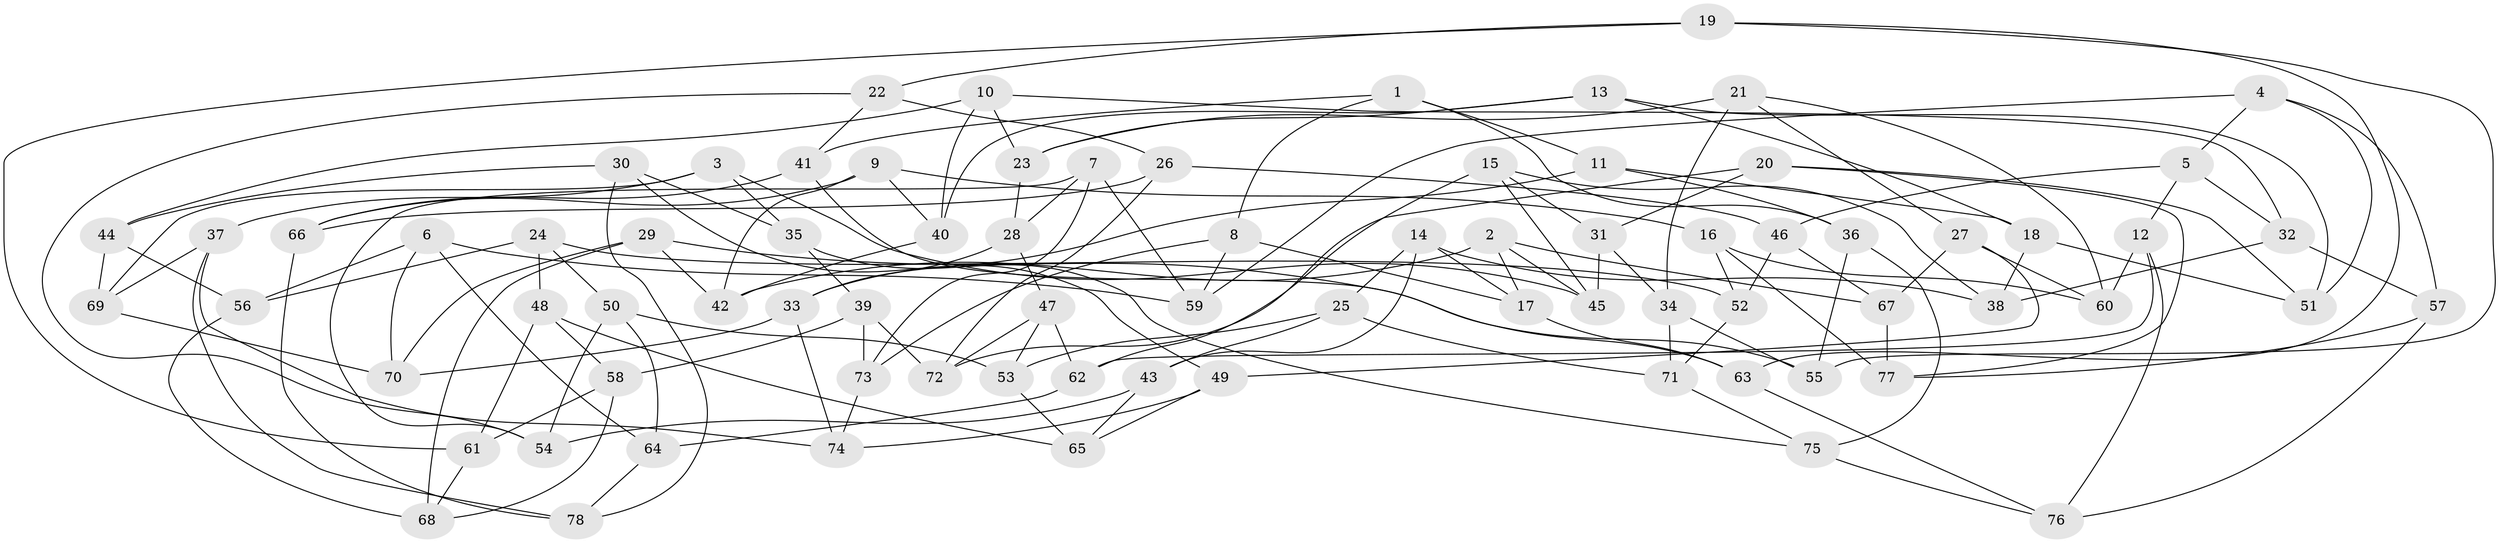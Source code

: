 // Generated by graph-tools (version 1.1) at 2025/16/03/09/25 04:16:30]
// undirected, 78 vertices, 156 edges
graph export_dot {
graph [start="1"]
  node [color=gray90,style=filled];
  1;
  2;
  3;
  4;
  5;
  6;
  7;
  8;
  9;
  10;
  11;
  12;
  13;
  14;
  15;
  16;
  17;
  18;
  19;
  20;
  21;
  22;
  23;
  24;
  25;
  26;
  27;
  28;
  29;
  30;
  31;
  32;
  33;
  34;
  35;
  36;
  37;
  38;
  39;
  40;
  41;
  42;
  43;
  44;
  45;
  46;
  47;
  48;
  49;
  50;
  51;
  52;
  53;
  54;
  55;
  56;
  57;
  58;
  59;
  60;
  61;
  62;
  63;
  64;
  65;
  66;
  67;
  68;
  69;
  70;
  71;
  72;
  73;
  74;
  75;
  76;
  77;
  78;
  1 -- 8;
  1 -- 36;
  1 -- 41;
  1 -- 11;
  2 -- 67;
  2 -- 42;
  2 -- 45;
  2 -- 17;
  3 -- 45;
  3 -- 37;
  3 -- 35;
  3 -- 69;
  4 -- 51;
  4 -- 59;
  4 -- 5;
  4 -- 57;
  5 -- 32;
  5 -- 12;
  5 -- 46;
  6 -- 59;
  6 -- 64;
  6 -- 56;
  6 -- 70;
  7 -- 73;
  7 -- 28;
  7 -- 59;
  7 -- 54;
  8 -- 73;
  8 -- 59;
  8 -- 17;
  9 -- 40;
  9 -- 66;
  9 -- 16;
  9 -- 42;
  10 -- 32;
  10 -- 23;
  10 -- 44;
  10 -- 40;
  11 -- 36;
  11 -- 33;
  11 -- 18;
  12 -- 62;
  12 -- 60;
  12 -- 76;
  13 -- 51;
  13 -- 23;
  13 -- 40;
  13 -- 18;
  14 -- 43;
  14 -- 38;
  14 -- 25;
  14 -- 17;
  15 -- 38;
  15 -- 45;
  15 -- 31;
  15 -- 62;
  16 -- 52;
  16 -- 60;
  16 -- 77;
  17 -- 63;
  18 -- 51;
  18 -- 38;
  19 -- 61;
  19 -- 63;
  19 -- 55;
  19 -- 22;
  20 -- 51;
  20 -- 72;
  20 -- 31;
  20 -- 77;
  21 -- 34;
  21 -- 27;
  21 -- 23;
  21 -- 60;
  22 -- 54;
  22 -- 26;
  22 -- 41;
  23 -- 28;
  24 -- 50;
  24 -- 48;
  24 -- 52;
  24 -- 56;
  25 -- 43;
  25 -- 53;
  25 -- 71;
  26 -- 66;
  26 -- 46;
  26 -- 72;
  27 -- 67;
  27 -- 49;
  27 -- 60;
  28 -- 33;
  28 -- 47;
  29 -- 68;
  29 -- 42;
  29 -- 55;
  29 -- 70;
  30 -- 44;
  30 -- 35;
  30 -- 49;
  30 -- 78;
  31 -- 45;
  31 -- 34;
  32 -- 57;
  32 -- 38;
  33 -- 74;
  33 -- 70;
  34 -- 71;
  34 -- 55;
  35 -- 39;
  35 -- 75;
  36 -- 75;
  36 -- 55;
  37 -- 78;
  37 -- 74;
  37 -- 69;
  39 -- 73;
  39 -- 58;
  39 -- 72;
  40 -- 42;
  41 -- 66;
  41 -- 63;
  43 -- 65;
  43 -- 54;
  44 -- 56;
  44 -- 69;
  46 -- 67;
  46 -- 52;
  47 -- 53;
  47 -- 62;
  47 -- 72;
  48 -- 58;
  48 -- 61;
  48 -- 65;
  49 -- 65;
  49 -- 74;
  50 -- 54;
  50 -- 64;
  50 -- 53;
  52 -- 71;
  53 -- 65;
  56 -- 68;
  57 -- 77;
  57 -- 76;
  58 -- 68;
  58 -- 61;
  61 -- 68;
  62 -- 64;
  63 -- 76;
  64 -- 78;
  66 -- 78;
  67 -- 77;
  69 -- 70;
  71 -- 75;
  73 -- 74;
  75 -- 76;
}
